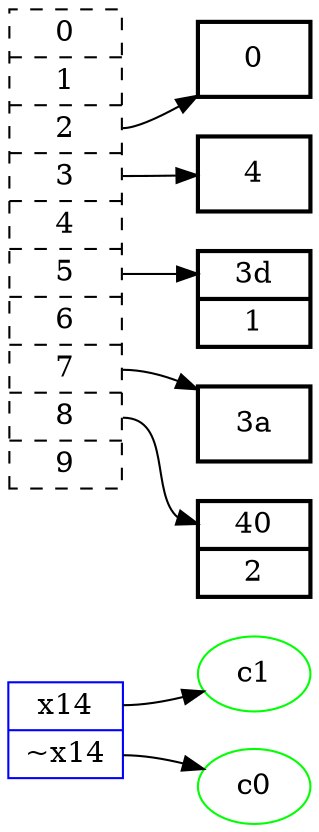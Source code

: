digraph babel {
    node [shape=record];
    graph [rankdir = "LR"];

    c0 [shape=oval,color=green]
    c1 [shape=oval,color=green]
    foo [shape=record,color=blue,label="<f0> x14|<f1> ~x14"]
    foo:f0 -> c1
    foo:f1 -> c0

    "s3631fe98" [shape=record,label="<f0> 0|<f1> 1|<f2> 2|<f3> 3|<f4> 4|<f5> 5|<f6> 6|<f7> 7|<f8> 8|<f9> 9",style="dashed"];
    "s3631fe98":f2 -> "s363241a8":f0;

//    foo [style=bold,shape=box,color=blue];
//    "s3631fe98":f2 -> foo;
//
//    bar [style=bold,shape=oval,color=red];
//    "s3631fe98":f2 -> bar;

    s363241a8 [style=bold,shape=record,label="<f0> 0"];
    "s3631fe98":f3 -> "s363241c8":f0;

    s363241c8 [style=bold,shape=record,label="<f0> 4"];
    "s3631fe98":f5 -> "s363241e8":f0;
    s363241e8 [style=bold,shape=record,label="<f0> 3d|<f1> 1"];
    "s3631fe98":f7 -> "s36324208":f0;
    s36324208 [style=bold,shape=record,label="<f0> 3a"];
    "s3631fe98":f8 -> "s36324228":f0;
    s36324228 [style=bold,shape=record,label="<f0> 40|<f1> 2"];
}

